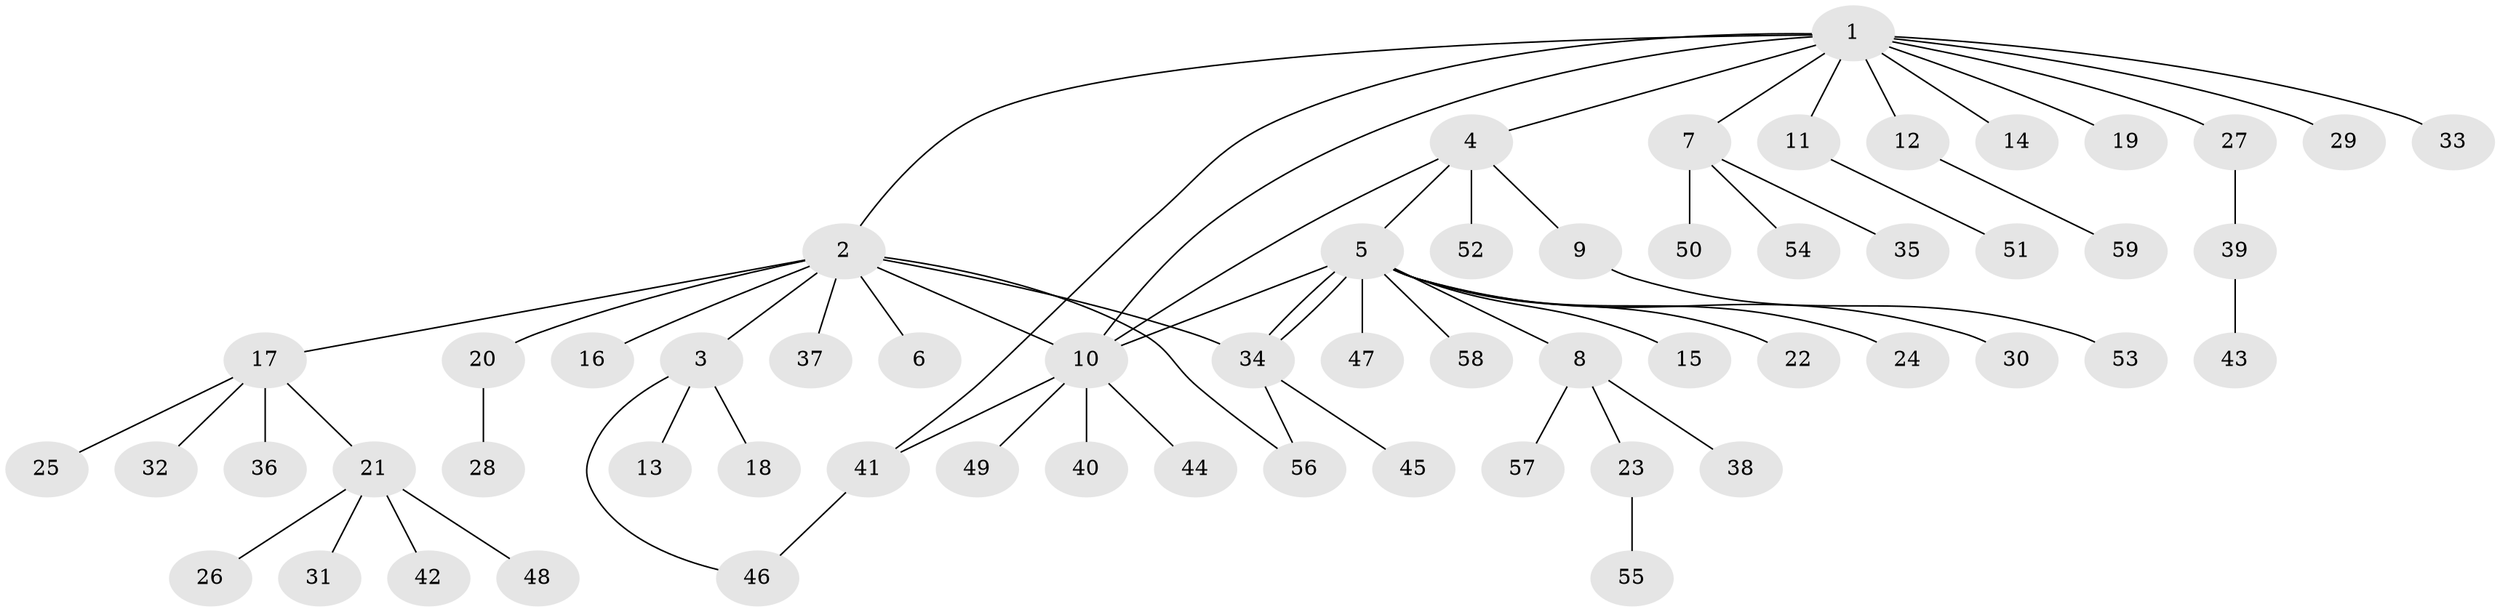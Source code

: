 // coarse degree distribution, {12: 0.02857142857142857, 10: 0.02857142857142857, 4: 0.02857142857142857, 5: 0.02857142857142857, 9: 0.02857142857142857, 1: 0.7714285714285715, 2: 0.02857142857142857, 8: 0.02857142857142857, 3: 0.02857142857142857}
// Generated by graph-tools (version 1.1) at 2025/18/03/04/25 18:18:21]
// undirected, 59 vertices, 66 edges
graph export_dot {
graph [start="1"]
  node [color=gray90,style=filled];
  1;
  2;
  3;
  4;
  5;
  6;
  7;
  8;
  9;
  10;
  11;
  12;
  13;
  14;
  15;
  16;
  17;
  18;
  19;
  20;
  21;
  22;
  23;
  24;
  25;
  26;
  27;
  28;
  29;
  30;
  31;
  32;
  33;
  34;
  35;
  36;
  37;
  38;
  39;
  40;
  41;
  42;
  43;
  44;
  45;
  46;
  47;
  48;
  49;
  50;
  51;
  52;
  53;
  54;
  55;
  56;
  57;
  58;
  59;
  1 -- 2;
  1 -- 4;
  1 -- 7;
  1 -- 10;
  1 -- 11;
  1 -- 12;
  1 -- 14;
  1 -- 19;
  1 -- 27;
  1 -- 29;
  1 -- 33;
  1 -- 41;
  2 -- 3;
  2 -- 6;
  2 -- 10;
  2 -- 16;
  2 -- 17;
  2 -- 20;
  2 -- 34;
  2 -- 37;
  2 -- 56;
  3 -- 13;
  3 -- 18;
  3 -- 46;
  4 -- 5;
  4 -- 9;
  4 -- 10;
  4 -- 52;
  5 -- 8;
  5 -- 10;
  5 -- 15;
  5 -- 22;
  5 -- 24;
  5 -- 30;
  5 -- 34;
  5 -- 34;
  5 -- 47;
  5 -- 58;
  7 -- 35;
  7 -- 50;
  7 -- 54;
  8 -- 23;
  8 -- 38;
  8 -- 57;
  9 -- 53;
  10 -- 40;
  10 -- 41;
  10 -- 44;
  10 -- 49;
  11 -- 51;
  12 -- 59;
  17 -- 21;
  17 -- 25;
  17 -- 32;
  17 -- 36;
  20 -- 28;
  21 -- 26;
  21 -- 31;
  21 -- 42;
  21 -- 48;
  23 -- 55;
  27 -- 39;
  34 -- 45;
  34 -- 56;
  39 -- 43;
  41 -- 46;
}
